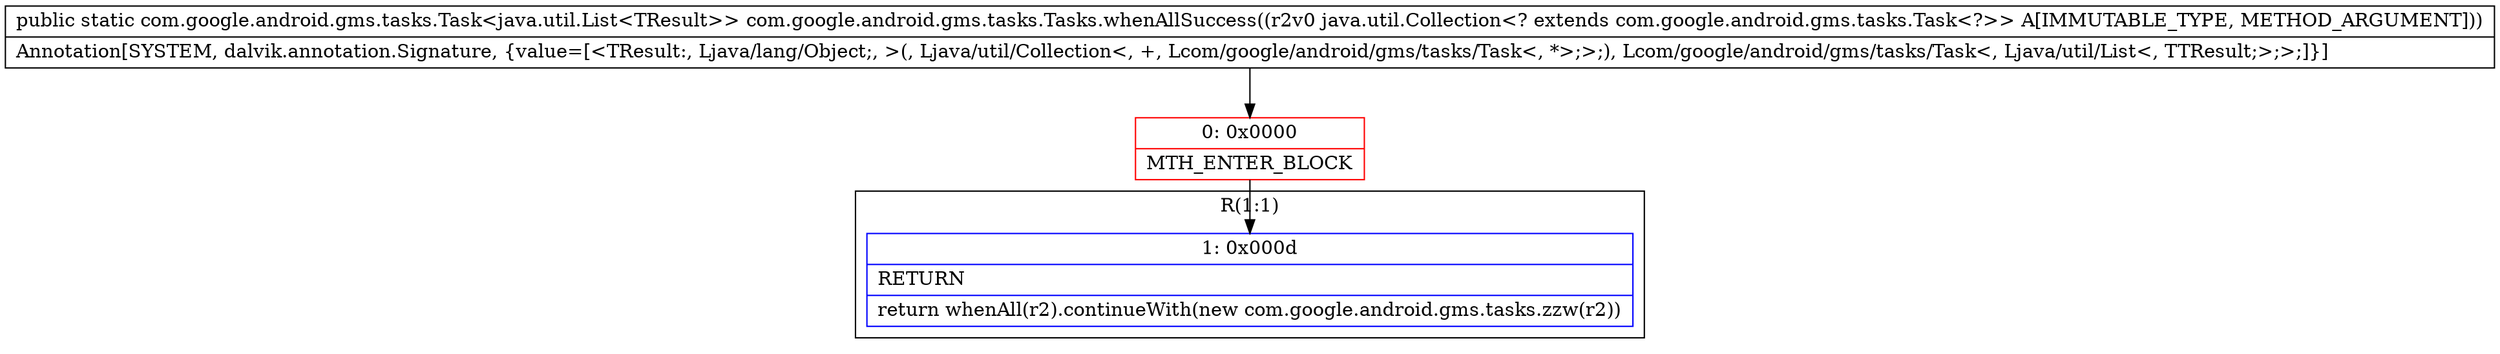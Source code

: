 digraph "CFG forcom.google.android.gms.tasks.Tasks.whenAllSuccess(Ljava\/util\/Collection;)Lcom\/google\/android\/gms\/tasks\/Task;" {
subgraph cluster_Region_1587036663 {
label = "R(1:1)";
node [shape=record,color=blue];
Node_1 [shape=record,label="{1\:\ 0x000d|RETURN\l|return whenAll(r2).continueWith(new com.google.android.gms.tasks.zzw(r2))\l}"];
}
Node_0 [shape=record,color=red,label="{0\:\ 0x0000|MTH_ENTER_BLOCK\l}"];
MethodNode[shape=record,label="{public static com.google.android.gms.tasks.Task\<java.util.List\<TResult\>\> com.google.android.gms.tasks.Tasks.whenAllSuccess((r2v0 java.util.Collection\<? extends com.google.android.gms.tasks.Task\<?\>\> A[IMMUTABLE_TYPE, METHOD_ARGUMENT]))  | Annotation[SYSTEM, dalvik.annotation.Signature, \{value=[\<TResult:, Ljava\/lang\/Object;, \>(, Ljava\/util\/Collection\<, +, Lcom\/google\/android\/gms\/tasks\/Task\<, *\>;\>;), Lcom\/google\/android\/gms\/tasks\/Task\<, Ljava\/util\/List\<, TTResult;\>;\>;]\}]\l}"];
MethodNode -> Node_0;
Node_0 -> Node_1;
}


